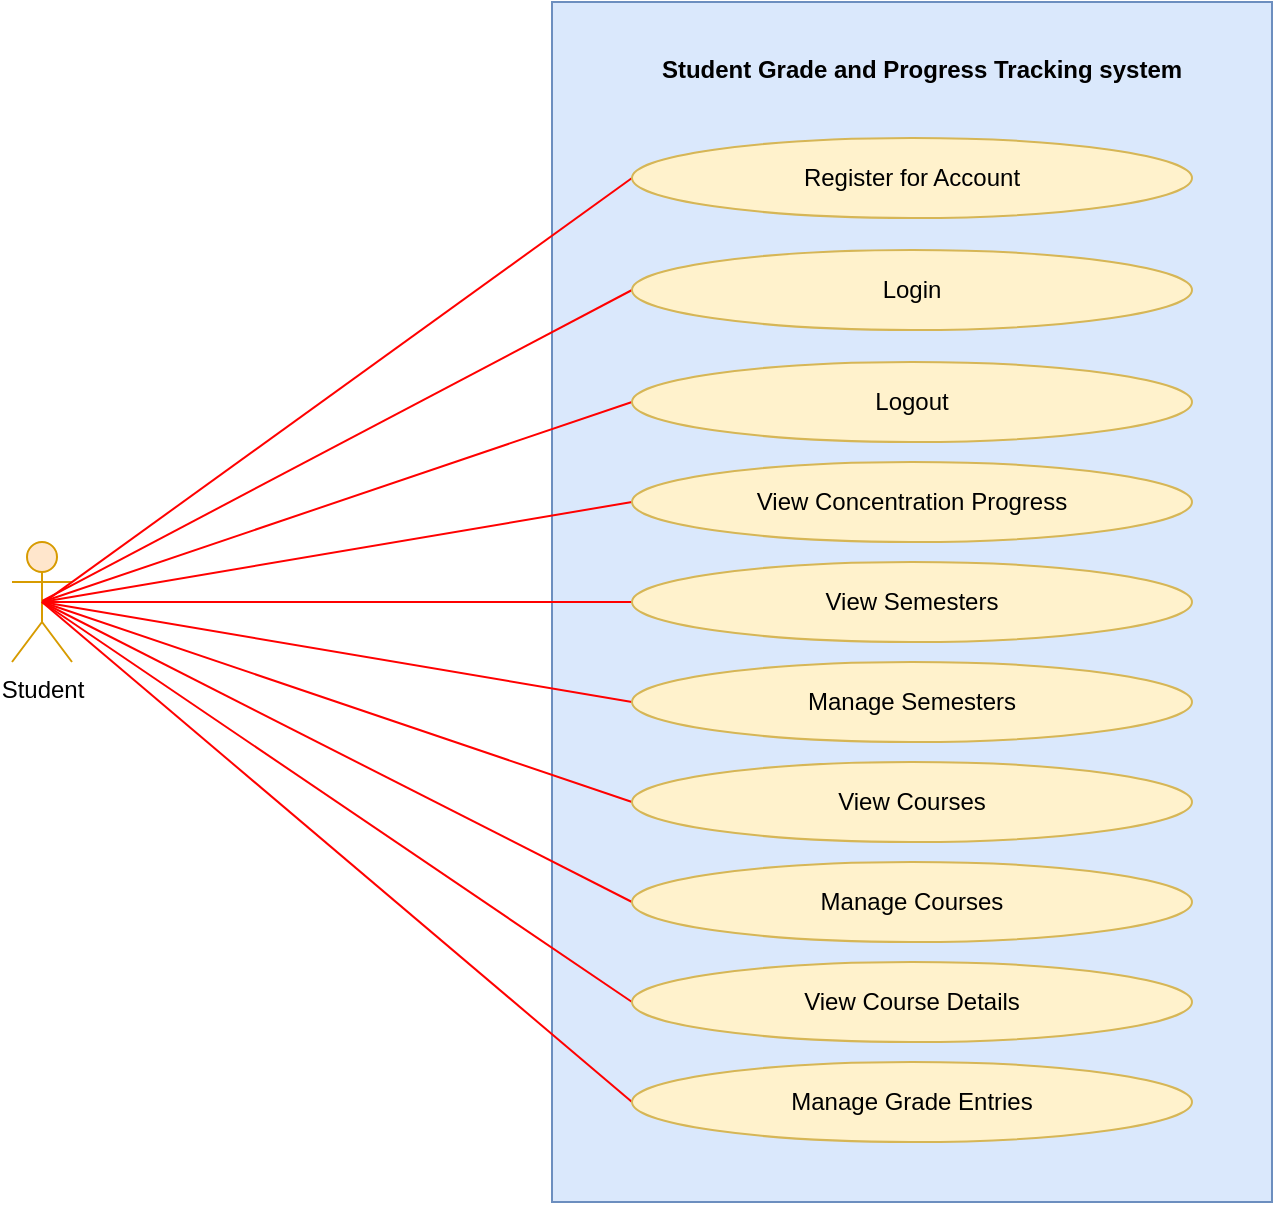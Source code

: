 <?xml version="1.0" encoding="UTF-8"?>
<mxfile compressed="false" version="12.1.7" type="device" pages="1"><diagram id="qxIXQQoXLA4KPB8yL7MM" name="Page-3"><mxGraphModel dx="2275" dy="872" grid="1" gridSize="10" guides="1" tooltips="1" connect="1" arrows="1" fold="1" page="1" pageScale="1" pageWidth="850" pageHeight="1100" math="0" shadow="0"><root><mxCell id="4MsPIWo7bYqa63KtsmRX-0"/><mxCell id="4MsPIWo7bYqa63KtsmRX-1" parent="4MsPIWo7bYqa63KtsmRX-0"/><mxCell id="6PurBxmBcY4lhA0WfKnW-9" value="" style="html=1;fillColor=#dae8fc;strokeColor=#6c8ebf;" parent="4MsPIWo7bYqa63KtsmRX-1" vertex="1"><mxGeometry x="200" y="40" width="360" height="600" as="geometry"/></mxCell><mxCell id="4MsPIWo7bYqa63KtsmRX-3" value="Student" style="shape=umlActor;verticalLabelPosition=bottom;labelBackgroundColor=none;verticalAlign=top;html=1;fillColor=#ffe6cc;strokeColor=#d79b00;" parent="4MsPIWo7bYqa63KtsmRX-1" vertex="1"><mxGeometry x="-70" y="310" width="30" height="60" as="geometry"/></mxCell><mxCell id="6PurBxmBcY4lhA0WfKnW-10" value="Student Grade and Progress Tracking system" style="text;align=center;fontStyle=1;verticalAlign=middle;spacingLeft=3;spacingRight=3;strokeColor=none;rotatable=0;points=[[0,0.5],[1,0.5]];portConstraint=eastwest;" parent="4MsPIWo7bYqa63KtsmRX-1" vertex="1"><mxGeometry x="345" y="60" width="80" height="26" as="geometry"/></mxCell><mxCell id="cVMThDH9ucxLARuAWjaA-0" value="" style="endArrow=none;html=1;exitX=0.508;exitY=0.511;exitDx=0;exitDy=0;exitPerimeter=0;entryX=0;entryY=0.5;entryDx=0;entryDy=0;fillColor=#f8cecc;strokeColor=#FF0000;" parent="4MsPIWo7bYqa63KtsmRX-1" source="4MsPIWo7bYqa63KtsmRX-3" target="4MsPIWo7bYqa63KtsmRX-2" edge="1"><mxGeometry width="50" height="50" relative="1" as="geometry"><mxPoint x="90" y="280" as="sourcePoint"/><mxPoint x="140" y="230" as="targetPoint"/></mxGeometry></mxCell><mxCell id="cVMThDH9ucxLARuAWjaA-1" value="" style="endArrow=none;html=1;exitX=0.505;exitY=0.49;exitDx=0;exitDy=0;exitPerimeter=0;entryX=0;entryY=0.5;entryDx=0;entryDy=0;fillColor=#f8cecc;strokeColor=#FF0000;" parent="4MsPIWo7bYqa63KtsmRX-1" source="4MsPIWo7bYqa63KtsmRX-3" target="4MsPIWo7bYqa63KtsmRX-4" edge="1"><mxGeometry width="50" height="50" relative="1" as="geometry"><mxPoint x="100" y="290" as="sourcePoint"/><mxPoint x="150" y="240" as="targetPoint"/></mxGeometry></mxCell><mxCell id="cVMThDH9ucxLARuAWjaA-2" value="" style="endArrow=none;html=1;exitX=0.5;exitY=0.5;exitDx=0;exitDy=0;exitPerimeter=0;entryX=0;entryY=0.5;entryDx=0;entryDy=0;fillColor=#f8cecc;strokeColor=#FF0000;" parent="4MsPIWo7bYqa63KtsmRX-1" source="4MsPIWo7bYqa63KtsmRX-3" target="4MsPIWo7bYqa63KtsmRX-6" edge="1"><mxGeometry width="50" height="50" relative="1" as="geometry"><mxPoint x="110" y="300" as="sourcePoint"/><mxPoint x="160" y="250" as="targetPoint"/></mxGeometry></mxCell><mxCell id="cVMThDH9ucxLARuAWjaA-3" value="" style="endArrow=none;html=1;exitX=0.5;exitY=0.5;exitDx=0;exitDy=0;exitPerimeter=0;entryX=0;entryY=0.5;entryDx=0;entryDy=0;fillColor=#f8cecc;strokeColor=#FF0000;" parent="4MsPIWo7bYqa63KtsmRX-1" source="4MsPIWo7bYqa63KtsmRX-3" target="6PurBxmBcY4lhA0WfKnW-0" edge="1"><mxGeometry width="50" height="50" relative="1" as="geometry"><mxPoint x="60" y="110" as="sourcePoint"/><mxPoint x="170" y="260" as="targetPoint"/></mxGeometry></mxCell><mxCell id="cVMThDH9ucxLARuAWjaA-4" value="" style="endArrow=none;html=1;exitX=0.5;exitY=0.5;exitDx=0;exitDy=0;exitPerimeter=0;entryX=0;entryY=0.5;entryDx=0;entryDy=0;fillColor=#f8cecc;strokeColor=#FF0000;" parent="4MsPIWo7bYqa63KtsmRX-1" source="4MsPIWo7bYqa63KtsmRX-3" target="6PurBxmBcY4lhA0WfKnW-2" edge="1"><mxGeometry width="50" height="50" relative="1" as="geometry"><mxPoint x="130" y="320" as="sourcePoint"/><mxPoint x="180" y="270" as="targetPoint"/></mxGeometry></mxCell><mxCell id="cVMThDH9ucxLARuAWjaA-5" value="" style="endArrow=none;html=1;exitX=0.5;exitY=0.5;exitDx=0;exitDy=0;exitPerimeter=0;entryX=0;entryY=0.5;entryDx=0;entryDy=0;fillColor=#f8cecc;strokeColor=#FF0000;" parent="4MsPIWo7bYqa63KtsmRX-1" source="4MsPIWo7bYqa63KtsmRX-3" target="6PurBxmBcY4lhA0WfKnW-1" edge="1"><mxGeometry width="50" height="50" relative="1" as="geometry"><mxPoint x="140" y="330" as="sourcePoint"/><mxPoint x="190" y="280" as="targetPoint"/></mxGeometry></mxCell><mxCell id="cVMThDH9ucxLARuAWjaA-6" value="" style="endArrow=none;html=1;exitX=0.5;exitY=0.5;exitDx=0;exitDy=0;exitPerimeter=0;entryX=0;entryY=0.5;entryDx=0;entryDy=0;fillColor=#f8cecc;strokeColor=#FF0000;" parent="4MsPIWo7bYqa63KtsmRX-1" source="4MsPIWo7bYqa63KtsmRX-3" target="6PurBxmBcY4lhA0WfKnW-3" edge="1"><mxGeometry width="50" height="50" relative="1" as="geometry"><mxPoint x="150" y="340" as="sourcePoint"/><mxPoint x="200" y="290" as="targetPoint"/></mxGeometry></mxCell><mxCell id="cVMThDH9ucxLARuAWjaA-7" value="" style="endArrow=none;html=1;exitX=0.5;exitY=0.5;exitDx=0;exitDy=0;exitPerimeter=0;entryX=0;entryY=0.5;entryDx=0;entryDy=0;fillColor=#f8cecc;strokeColor=#FF0000;" parent="4MsPIWo7bYqa63KtsmRX-1" source="4MsPIWo7bYqa63KtsmRX-3" target="6PurBxmBcY4lhA0WfKnW-4" edge="1"><mxGeometry width="50" height="50" relative="1" as="geometry"><mxPoint x="160" y="350" as="sourcePoint"/><mxPoint x="210" y="300" as="targetPoint"/></mxGeometry></mxCell><mxCell id="cVMThDH9ucxLARuAWjaA-8" value="" style="endArrow=none;html=1;exitX=0.5;exitY=0.5;exitDx=0;exitDy=0;exitPerimeter=0;entryX=0;entryY=0.5;entryDx=0;entryDy=0;fillColor=#f8cecc;strokeColor=#FF0000;" parent="4MsPIWo7bYqa63KtsmRX-1" source="4MsPIWo7bYqa63KtsmRX-3" target="6PurBxmBcY4lhA0WfKnW-5" edge="1"><mxGeometry width="50" height="50" relative="1" as="geometry"><mxPoint x="65" y="110" as="sourcePoint"/><mxPoint x="373.45" y="480.14" as="targetPoint"/></mxGeometry></mxCell><mxCell id="cVMThDH9ucxLARuAWjaA-10" value="" style="endArrow=none;html=1;exitX=0.5;exitY=0.5;exitDx=0;exitDy=0;exitPerimeter=0;entryX=0;entryY=0.5;entryDx=0;entryDy=0;fillColor=#f8cecc;strokeColor=#FF0000;" parent="4MsPIWo7bYqa63KtsmRX-1" source="4MsPIWo7bYqa63KtsmRX-3" target="6PurBxmBcY4lhA0WfKnW-6" edge="1"><mxGeometry width="50" height="50" relative="1" as="geometry"><mxPoint x="75" y="120" as="sourcePoint"/><mxPoint x="385.309" y="540.11" as="targetPoint"/></mxGeometry></mxCell><mxCell id="6PurBxmBcY4lhA0WfKnW-0" value="View Concentration Progress" style="ellipse;whiteSpace=wrap;html=1;fillColor=#fff2cc;strokeColor=#d6b656;" parent="4MsPIWo7bYqa63KtsmRX-1" vertex="1"><mxGeometry x="240" y="270" width="280" height="40" as="geometry"/></mxCell><mxCell id="6PurBxmBcY4lhA0WfKnW-2" value="View Semesters&lt;span style=&quot;color: rgb(0 , 0 , 0) ; font-family: &amp;#34;helvetica&amp;#34; , &amp;#34;arial&amp;#34; , sans-serif ; font-size: 0px ; white-space: nowrap&quot;&gt;%3CmxGraphModel%3E%3Croot%3E%3CmxCell%20id%3D%220%22%2F%3E%3CmxCell%20id%3D%221%22%20parent%3D%220%22%2F%3E%3CmxCell%20id%3D%222%22%20value%3D%22View%20Concentration%20Progress%22%20style%3D%22ellipse%3BwhiteSpace%3Dwrap%3Bhtml%3D1%3B%22%20vertex%3D%221%22%20parent%3D%221%22%3E%3CmxGeometry%20x%3D%22240%22%20y%3D%22200%22%20width%3D%22280%22%20height%3D%2240%22%20as%3D%22geometry%22%2F%3E%3C%2FmxCell%3E%3C%2Froot%3E%3C%2FmxGraphModel%3E&lt;/span&gt;" style="ellipse;whiteSpace=wrap;html=1;fillColor=#fff2cc;strokeColor=#d6b656;" parent="4MsPIWo7bYqa63KtsmRX-1" vertex="1"><mxGeometry x="240" y="320" width="280" height="40" as="geometry"/></mxCell><mxCell id="6PurBxmBcY4lhA0WfKnW-1" value="Manage Semesters" style="ellipse;whiteSpace=wrap;html=1;fillColor=#fff2cc;strokeColor=#d6b656;" parent="4MsPIWo7bYqa63KtsmRX-1" vertex="1"><mxGeometry x="240" y="370" width="280" height="40" as="geometry"/></mxCell><mxCell id="6PurBxmBcY4lhA0WfKnW-3" value="View Courses" style="ellipse;whiteSpace=wrap;html=1;fillColor=#fff2cc;strokeColor=#d6b656;" parent="4MsPIWo7bYqa63KtsmRX-1" vertex="1"><mxGeometry x="240" y="420" width="280" height="40" as="geometry"/></mxCell><mxCell id="6PurBxmBcY4lhA0WfKnW-4" value="Manage Courses" style="ellipse;whiteSpace=wrap;html=1;fillColor=#fff2cc;strokeColor=#d6b656;" parent="4MsPIWo7bYqa63KtsmRX-1" vertex="1"><mxGeometry x="240" y="470" width="280" height="40" as="geometry"/></mxCell><mxCell id="6PurBxmBcY4lhA0WfKnW-5" value="View Course Details" style="ellipse;whiteSpace=wrap;html=1;labelBackgroundColor=none;fillColor=#fff2cc;strokeColor=#d6b656;" parent="4MsPIWo7bYqa63KtsmRX-1" vertex="1"><mxGeometry x="240" y="520" width="280" height="40" as="geometry"/></mxCell><mxCell id="6PurBxmBcY4lhA0WfKnW-6" value="Manage Grade Entries" style="ellipse;whiteSpace=wrap;html=1;fillColor=#fff2cc;strokeColor=#d6b656;" parent="4MsPIWo7bYqa63KtsmRX-1" vertex="1"><mxGeometry x="240" y="570" width="280" height="40" as="geometry"/></mxCell><mxCell id="4MsPIWo7bYqa63KtsmRX-2" value="Register for Account" style="ellipse;whiteSpace=wrap;html=1;fillColor=#fff2cc;strokeColor=#d6b656;" parent="4MsPIWo7bYqa63KtsmRX-1" vertex="1"><mxGeometry x="240" y="108" width="280" height="40" as="geometry"/></mxCell><mxCell id="4MsPIWo7bYqa63KtsmRX-4" value="Login" style="ellipse;whiteSpace=wrap;html=1;fillColor=#fff2cc;strokeColor=#d6b656;" parent="4MsPIWo7bYqa63KtsmRX-1" vertex="1"><mxGeometry x="240" y="164" width="280" height="40" as="geometry"/></mxCell><mxCell id="4MsPIWo7bYqa63KtsmRX-6" value="Logout" style="ellipse;whiteSpace=wrap;html=1;fillColor=#fff2cc;strokeColor=#d6b656;" parent="4MsPIWo7bYqa63KtsmRX-1" vertex="1"><mxGeometry x="240" y="220" width="280" height="40" as="geometry"/></mxCell></root></mxGraphModel></diagram></mxfile>